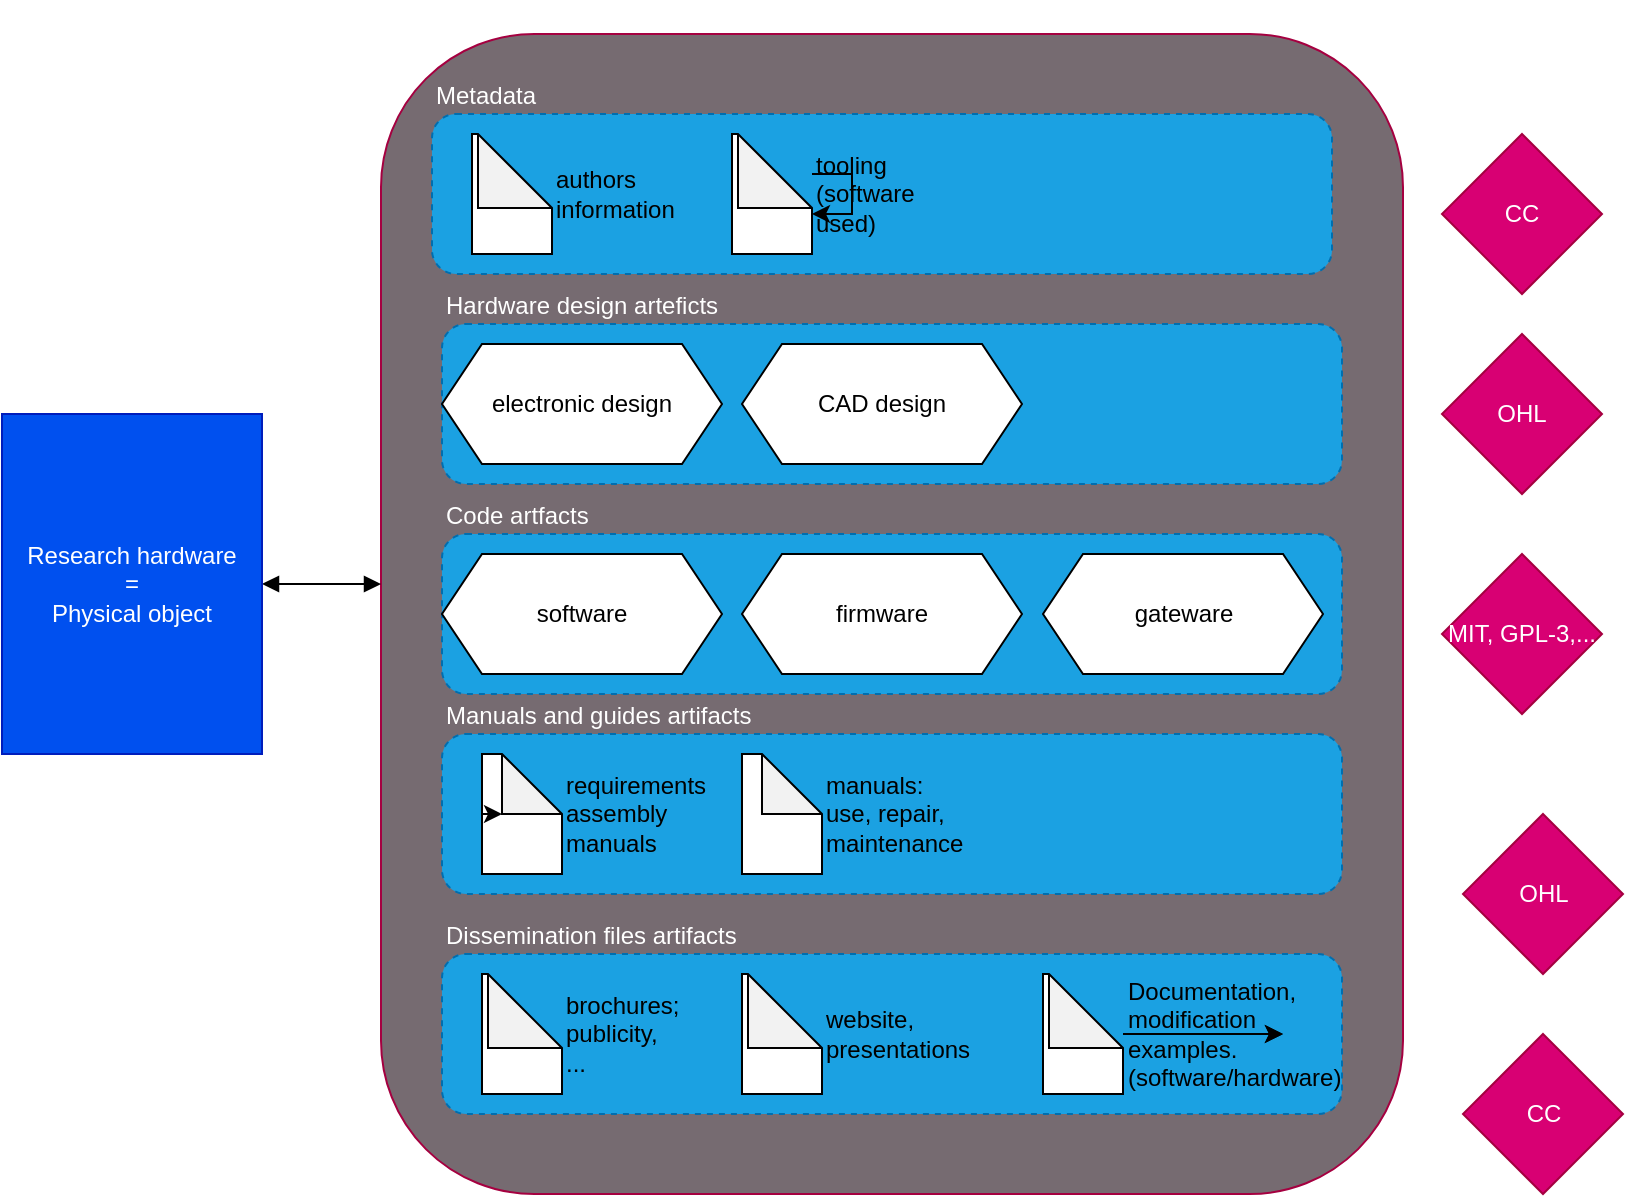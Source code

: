 <mxfile version="22.1.2" type="device">
  <diagram name="Page-1" id="MOL58ssYZ1VGirK9z1si">
    <mxGraphModel dx="1323" dy="943" grid="1" gridSize="10" guides="1" tooltips="1" connect="1" arrows="1" fold="1" page="1" pageScale="1" pageWidth="827" pageHeight="1169" math="0" shadow="0">
      <root>
        <mxCell id="0" />
        <mxCell id="1" parent="0" />
        <mxCell id="UP3FJUsuwT3NTyXztOpc-2" value="Research hardware documentation package" style="rounded=1;whiteSpace=wrap;html=1;align=left;labelPosition=center;verticalLabelPosition=top;verticalAlign=bottom;fillColor=#766b71;fontColor=#ffffff;strokeColor=#A50040;" parent="1" vertex="1">
          <mxGeometry x="206.5" y="150" width="511" height="580" as="geometry" />
        </mxCell>
        <mxCell id="UP3FJUsuwT3NTyXztOpc-8" value="Hardware design arteficts" style="rounded=1;whiteSpace=wrap;html=1;dashed=1;labelPosition=center;verticalLabelPosition=top;align=left;verticalAlign=bottom;fillColor=#1ba1e2;fontColor=#ffffff;strokeColor=#006EAF;" parent="1" vertex="1">
          <mxGeometry x="237" y="295" width="450" height="80" as="geometry" />
        </mxCell>
        <mxCell id="UP3FJUsuwT3NTyXztOpc-21" style="edgeStyle=orthogonalEdgeStyle;rounded=0;orthogonalLoop=1;jettySize=auto;html=1;startArrow=block;startFill=1;endArrow=block;endFill=1;" parent="1" source="UP3FJUsuwT3NTyXztOpc-1" target="UP3FJUsuwT3NTyXztOpc-2" edge="1">
          <mxGeometry relative="1" as="geometry">
            <Array as="points">
              <mxPoint x="180" y="425" />
              <mxPoint x="180" y="425" />
            </Array>
          </mxGeometry>
        </mxCell>
        <mxCell id="UP3FJUsuwT3NTyXztOpc-1" value="Research hardware&lt;br&gt;=&lt;br&gt;Physical object" style="rounded=0;whiteSpace=wrap;html=1;fillColor=#0050ef;fontColor=#ffffff;strokeColor=#001DBC;" parent="1" vertex="1">
          <mxGeometry x="17" y="340" width="130" height="170" as="geometry" />
        </mxCell>
        <mxCell id="UP3FJUsuwT3NTyXztOpc-7" value="Code artfacts" style="rounded=1;whiteSpace=wrap;html=1;dashed=1;labelPosition=center;verticalLabelPosition=top;align=left;verticalAlign=bottom;fillColor=#1ba1e2;fontColor=#ffffff;strokeColor=#006EAF;" parent="1" vertex="1">
          <mxGeometry x="237" y="400" width="450" height="80" as="geometry" />
        </mxCell>
        <mxCell id="UP3FJUsuwT3NTyXztOpc-5" value="electronic design" style="shape=hexagon;perimeter=hexagonPerimeter2;whiteSpace=wrap;html=1;fixedSize=1;" parent="1" vertex="1">
          <mxGeometry x="237" y="305" width="140" height="60" as="geometry" />
        </mxCell>
        <mxCell id="UP3FJUsuwT3NTyXztOpc-6" value="CAD design" style="shape=hexagon;perimeter=hexagonPerimeter2;whiteSpace=wrap;html=1;fixedSize=1;" parent="1" vertex="1">
          <mxGeometry x="387" y="305" width="140" height="60" as="geometry" />
        </mxCell>
        <mxCell id="UP3FJUsuwT3NTyXztOpc-9" value="software" style="shape=hexagon;perimeter=hexagonPerimeter2;whiteSpace=wrap;html=1;fixedSize=1;" parent="1" vertex="1">
          <mxGeometry x="237" y="410" width="140" height="60" as="geometry" />
        </mxCell>
        <mxCell id="UP3FJUsuwT3NTyXztOpc-10" value="firmware" style="shape=hexagon;perimeter=hexagonPerimeter2;whiteSpace=wrap;html=1;fixedSize=1;" parent="1" vertex="1">
          <mxGeometry x="387" y="410" width="140" height="60" as="geometry" />
        </mxCell>
        <mxCell id="UP3FJUsuwT3NTyXztOpc-11" value="Manuals and guides artifacts" style="rounded=1;whiteSpace=wrap;html=1;dashed=1;labelPosition=center;verticalLabelPosition=top;align=left;verticalAlign=bottom;fillColor=#1ba1e2;fontColor=#ffffff;strokeColor=#006EAF;" parent="1" vertex="1">
          <mxGeometry x="237" y="500" width="450" height="80" as="geometry" />
        </mxCell>
        <mxCell id="UP3FJUsuwT3NTyXztOpc-13" value="requirements&lt;br&gt;assembly manuals" style="shape=note;whiteSpace=wrap;html=1;backgroundOutline=1;darkOpacity=0.05;labelPosition=right;verticalLabelPosition=middle;align=left;verticalAlign=middle;" parent="1" vertex="1">
          <mxGeometry x="257" y="510" width="40" height="60" as="geometry" />
        </mxCell>
        <mxCell id="UP3FJUsuwT3NTyXztOpc-16" style="edgeStyle=orthogonalEdgeStyle;rounded=0;orthogonalLoop=1;jettySize=auto;html=1;exitX=0;exitY=0.5;exitDx=0;exitDy=0;exitPerimeter=0;entryX=0.25;entryY=0.5;entryDx=0;entryDy=0;entryPerimeter=0;" parent="1" source="UP3FJUsuwT3NTyXztOpc-13" target="UP3FJUsuwT3NTyXztOpc-13" edge="1">
          <mxGeometry relative="1" as="geometry" />
        </mxCell>
        <mxCell id="UP3FJUsuwT3NTyXztOpc-17" value="manuals: use, repair, maintenance&lt;br&gt;" style="shape=note;whiteSpace=wrap;html=1;backgroundOutline=1;darkOpacity=0.05;labelPosition=right;verticalLabelPosition=middle;align=left;verticalAlign=middle;" parent="1" vertex="1">
          <mxGeometry x="387" y="510" width="40" height="60" as="geometry" />
        </mxCell>
        <mxCell id="UP3FJUsuwT3NTyXztOpc-20" value="gateware" style="shape=hexagon;perimeter=hexagonPerimeter2;whiteSpace=wrap;html=1;fixedSize=1;" parent="1" vertex="1">
          <mxGeometry x="537.5" y="410" width="140" height="60" as="geometry" />
        </mxCell>
        <mxCell id="UP3FJUsuwT3NTyXztOpc-22" value="OHL" style="rhombus;whiteSpace=wrap;html=1;fillColor=#d80073;fontColor=#ffffff;strokeColor=#A50040;" parent="1" vertex="1">
          <mxGeometry x="737" y="300" width="80" height="80" as="geometry" />
        </mxCell>
        <mxCell id="UP3FJUsuwT3NTyXztOpc-23" value="MIT, GPL-3,..." style="rhombus;whiteSpace=wrap;html=1;fillColor=#d80073;fontColor=#ffffff;strokeColor=#A50040;" parent="1" vertex="1">
          <mxGeometry x="737" y="410" width="80" height="80" as="geometry" />
        </mxCell>
        <mxCell id="UP3FJUsuwT3NTyXztOpc-25" value="OHL" style="rhombus;whiteSpace=wrap;html=1;fillColor=#d80073;fontColor=#ffffff;strokeColor=#A50040;" parent="1" vertex="1">
          <mxGeometry x="747.5" y="540" width="80" height="80" as="geometry" />
        </mxCell>
        <mxCell id="UP3FJUsuwT3NTyXztOpc-26" value="Dissemination files artifacts" style="rounded=1;whiteSpace=wrap;html=1;dashed=1;labelPosition=center;verticalLabelPosition=top;align=left;verticalAlign=bottom;fillColor=#1ba1e2;fontColor=#ffffff;strokeColor=#006EAF;" parent="1" vertex="1">
          <mxGeometry x="237" y="610" width="450" height="80" as="geometry" />
        </mxCell>
        <mxCell id="UP3FJUsuwT3NTyXztOpc-27" value="brochures; publicity,&lt;br&gt;..." style="shape=note;whiteSpace=wrap;html=1;backgroundOutline=1;darkOpacity=0.05;labelPosition=right;verticalLabelPosition=middle;align=left;verticalAlign=middle;size=37;" parent="1" vertex="1">
          <mxGeometry x="257" y="620" width="40" height="60" as="geometry" />
        </mxCell>
        <mxCell id="UP3FJUsuwT3NTyXztOpc-31" value="website,&lt;br&gt;presentations" style="shape=note;whiteSpace=wrap;html=1;backgroundOutline=1;darkOpacity=0.05;labelPosition=right;verticalLabelPosition=middle;align=left;verticalAlign=middle;size=37;" parent="1" vertex="1">
          <mxGeometry x="387" y="620" width="40" height="60" as="geometry" />
        </mxCell>
        <mxCell id="UP3FJUsuwT3NTyXztOpc-32" value="CC" style="rhombus;whiteSpace=wrap;html=1;fillColor=#d80073;fontColor=#ffffff;strokeColor=#A50040;" parent="1" vertex="1">
          <mxGeometry x="747.5" y="650" width="80" height="80" as="geometry" />
        </mxCell>
        <mxCell id="scN4v6-uRaMZCrVyhU5j-3" value="" style="edgeStyle=orthogonalEdgeStyle;rounded=0;orthogonalLoop=1;jettySize=auto;html=1;" edge="1" parent="1" source="scN4v6-uRaMZCrVyhU5j-1">
          <mxGeometry relative="1" as="geometry">
            <mxPoint x="657.5" y="650.0" as="targetPoint" />
          </mxGeometry>
        </mxCell>
        <mxCell id="scN4v6-uRaMZCrVyhU5j-5" value="" style="edgeStyle=orthogonalEdgeStyle;rounded=0;orthogonalLoop=1;jettySize=auto;html=1;" edge="1" parent="1" source="scN4v6-uRaMZCrVyhU5j-1">
          <mxGeometry relative="1" as="geometry">
            <mxPoint x="657.5" y="650.0" as="targetPoint" />
          </mxGeometry>
        </mxCell>
        <mxCell id="scN4v6-uRaMZCrVyhU5j-1" value="Documentation, modification examples. (software/hardware)" style="shape=note;whiteSpace=wrap;html=1;backgroundOutline=1;darkOpacity=0.05;labelPosition=right;verticalLabelPosition=middle;align=left;verticalAlign=middle;size=37;" vertex="1" parent="1">
          <mxGeometry x="537.5" y="620" width="40" height="60" as="geometry" />
        </mxCell>
        <mxCell id="scN4v6-uRaMZCrVyhU5j-6" value="Metadata" style="rounded=1;whiteSpace=wrap;html=1;dashed=1;labelPosition=center;verticalLabelPosition=top;align=left;verticalAlign=bottom;fillColor=#1ba1e2;fontColor=#ffffff;strokeColor=#006EAF;" vertex="1" parent="1">
          <mxGeometry x="232" y="190" width="450" height="80" as="geometry" />
        </mxCell>
        <mxCell id="scN4v6-uRaMZCrVyhU5j-7" value="tooling (software used)" style="shape=note;whiteSpace=wrap;html=1;backgroundOutline=1;darkOpacity=0.05;labelPosition=right;verticalLabelPosition=middle;align=left;verticalAlign=middle;size=37;" vertex="1" parent="1">
          <mxGeometry x="382" y="200" width="40" height="60" as="geometry" />
        </mxCell>
        <mxCell id="scN4v6-uRaMZCrVyhU5j-8" value="CC" style="rhombus;whiteSpace=wrap;html=1;fillColor=#d80073;fontColor=#ffffff;strokeColor=#A50040;" vertex="1" parent="1">
          <mxGeometry x="737" y="200" width="80" height="80" as="geometry" />
        </mxCell>
        <mxCell id="scN4v6-uRaMZCrVyhU5j-9" value="authors information" style="shape=note;whiteSpace=wrap;html=1;backgroundOutline=1;darkOpacity=0.05;labelPosition=right;verticalLabelPosition=middle;align=left;verticalAlign=middle;size=37;" vertex="1" parent="1">
          <mxGeometry x="252" y="200" width="40" height="60" as="geometry" />
        </mxCell>
        <mxCell id="scN4v6-uRaMZCrVyhU5j-10" style="edgeStyle=orthogonalEdgeStyle;rounded=0;orthogonalLoop=1;jettySize=auto;html=1;" edge="1" parent="1" source="scN4v6-uRaMZCrVyhU5j-7" target="scN4v6-uRaMZCrVyhU5j-7">
          <mxGeometry relative="1" as="geometry" />
        </mxCell>
      </root>
    </mxGraphModel>
  </diagram>
</mxfile>
